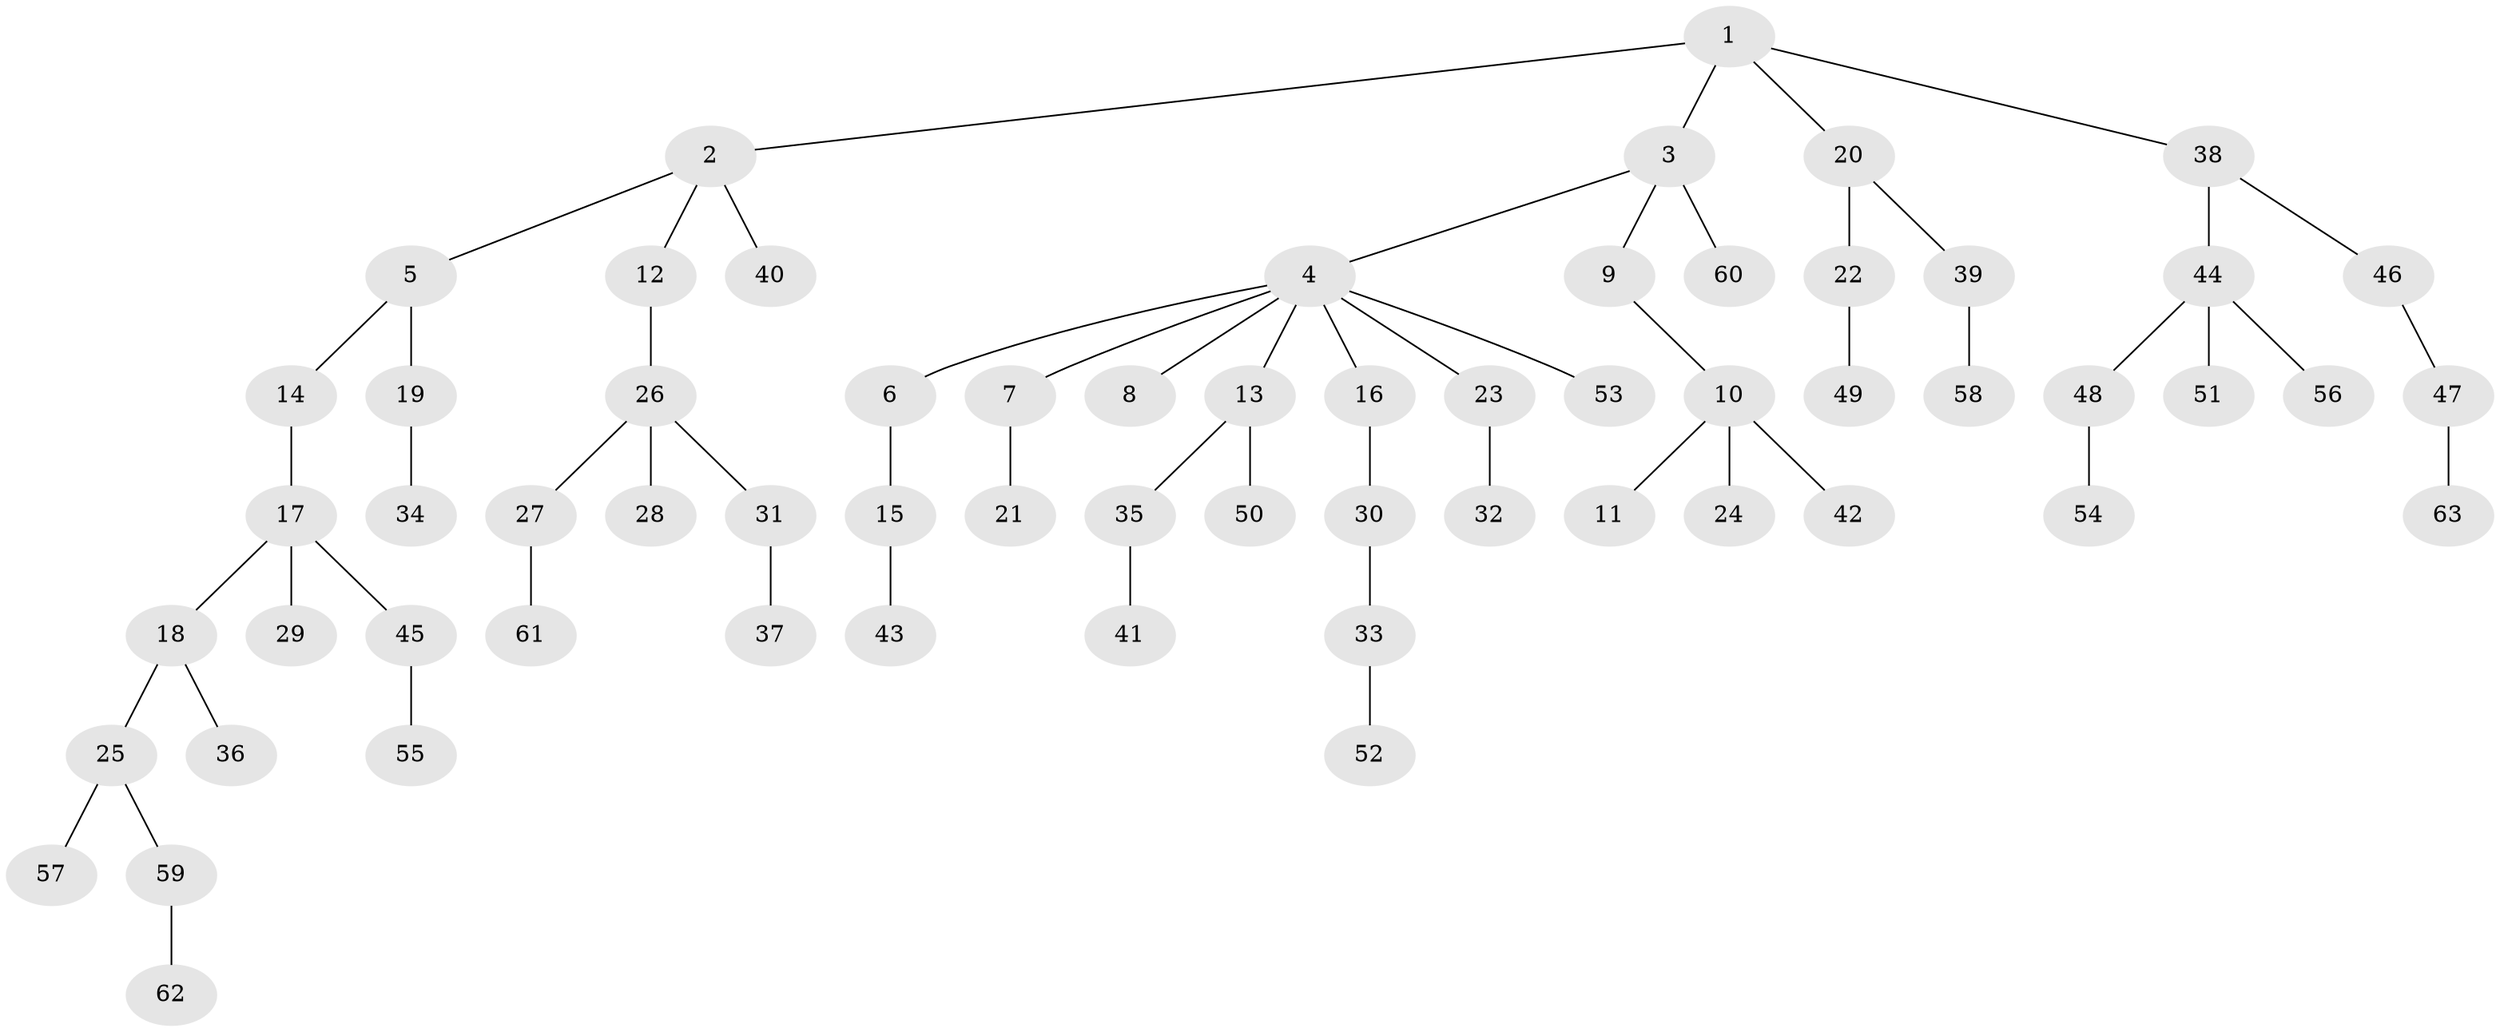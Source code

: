 // Generated by graph-tools (version 1.1) at 2025/26/03/09/25 03:26:31]
// undirected, 63 vertices, 62 edges
graph export_dot {
graph [start="1"]
  node [color=gray90,style=filled];
  1;
  2;
  3;
  4;
  5;
  6;
  7;
  8;
  9;
  10;
  11;
  12;
  13;
  14;
  15;
  16;
  17;
  18;
  19;
  20;
  21;
  22;
  23;
  24;
  25;
  26;
  27;
  28;
  29;
  30;
  31;
  32;
  33;
  34;
  35;
  36;
  37;
  38;
  39;
  40;
  41;
  42;
  43;
  44;
  45;
  46;
  47;
  48;
  49;
  50;
  51;
  52;
  53;
  54;
  55;
  56;
  57;
  58;
  59;
  60;
  61;
  62;
  63;
  1 -- 2;
  1 -- 3;
  1 -- 20;
  1 -- 38;
  2 -- 5;
  2 -- 12;
  2 -- 40;
  3 -- 4;
  3 -- 9;
  3 -- 60;
  4 -- 6;
  4 -- 7;
  4 -- 8;
  4 -- 13;
  4 -- 16;
  4 -- 23;
  4 -- 53;
  5 -- 14;
  5 -- 19;
  6 -- 15;
  7 -- 21;
  9 -- 10;
  10 -- 11;
  10 -- 24;
  10 -- 42;
  12 -- 26;
  13 -- 35;
  13 -- 50;
  14 -- 17;
  15 -- 43;
  16 -- 30;
  17 -- 18;
  17 -- 29;
  17 -- 45;
  18 -- 25;
  18 -- 36;
  19 -- 34;
  20 -- 22;
  20 -- 39;
  22 -- 49;
  23 -- 32;
  25 -- 57;
  25 -- 59;
  26 -- 27;
  26 -- 28;
  26 -- 31;
  27 -- 61;
  30 -- 33;
  31 -- 37;
  33 -- 52;
  35 -- 41;
  38 -- 44;
  38 -- 46;
  39 -- 58;
  44 -- 48;
  44 -- 51;
  44 -- 56;
  45 -- 55;
  46 -- 47;
  47 -- 63;
  48 -- 54;
  59 -- 62;
}
